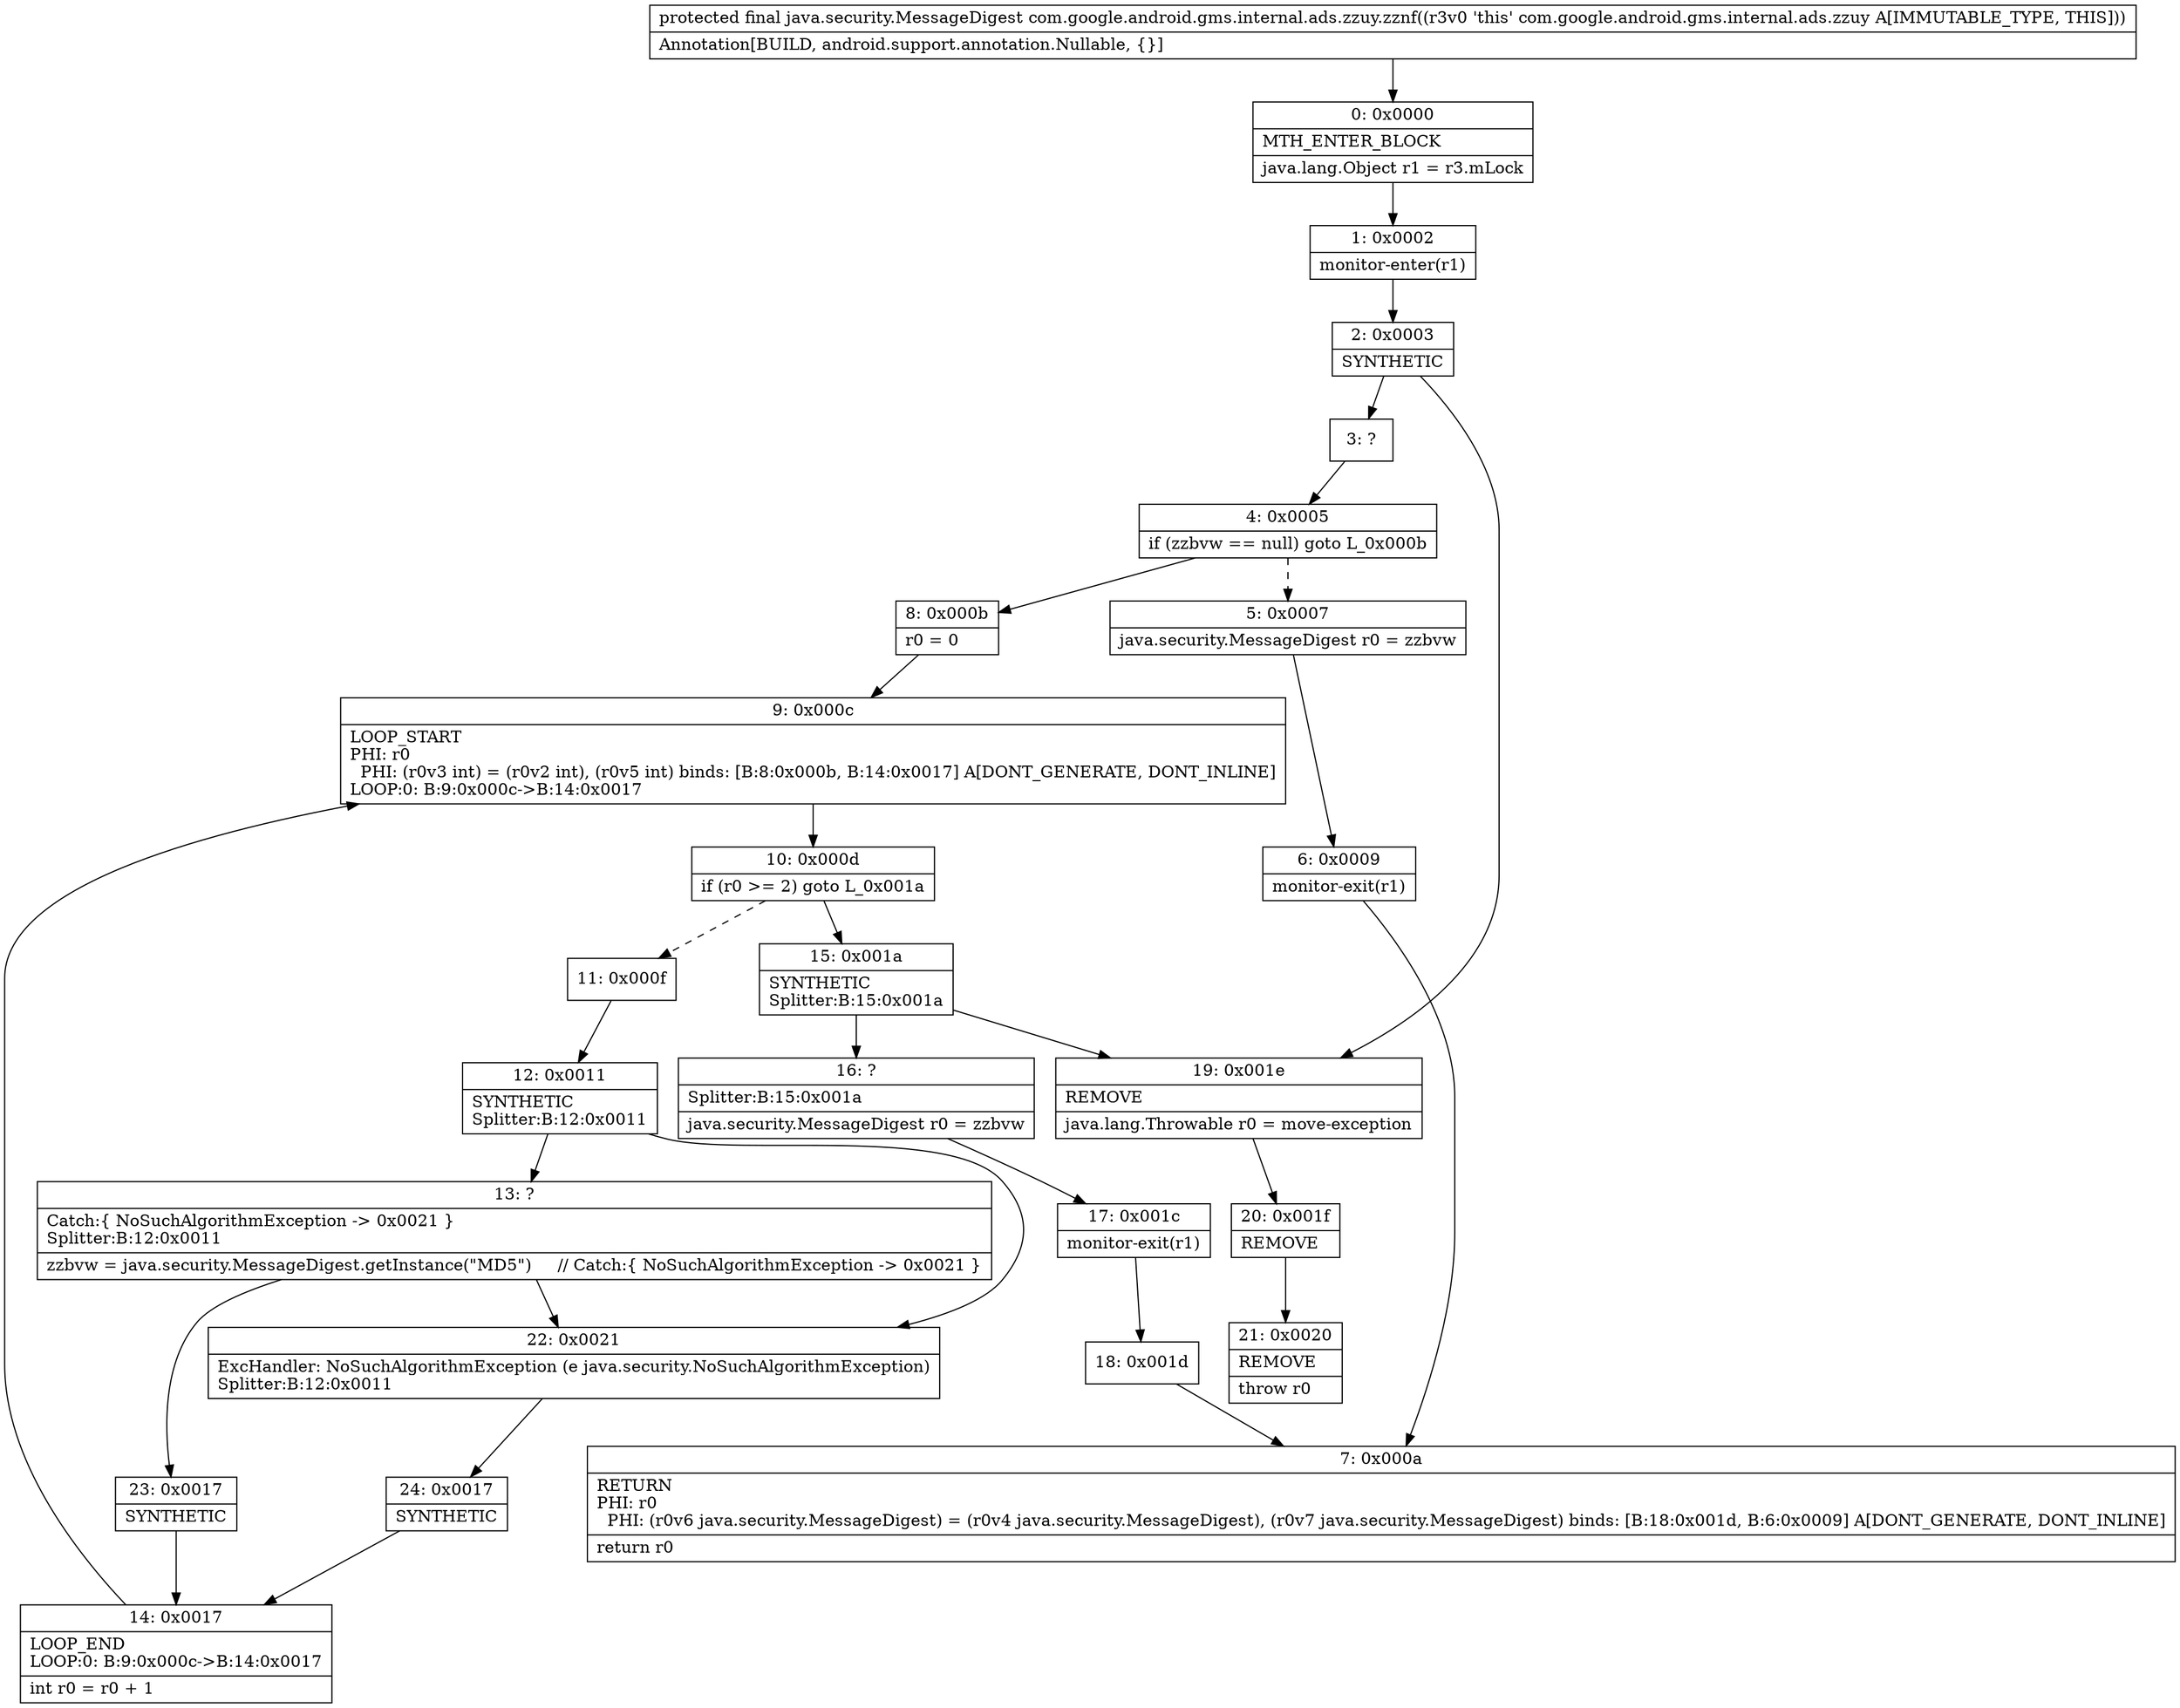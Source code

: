 digraph "CFG forcom.google.android.gms.internal.ads.zzuy.zznf()Ljava\/security\/MessageDigest;" {
Node_0 [shape=record,label="{0\:\ 0x0000|MTH_ENTER_BLOCK\l|java.lang.Object r1 = r3.mLock\l}"];
Node_1 [shape=record,label="{1\:\ 0x0002|monitor\-enter(r1)\l}"];
Node_2 [shape=record,label="{2\:\ 0x0003|SYNTHETIC\l}"];
Node_3 [shape=record,label="{3\:\ ?}"];
Node_4 [shape=record,label="{4\:\ 0x0005|if (zzbvw == null) goto L_0x000b\l}"];
Node_5 [shape=record,label="{5\:\ 0x0007|java.security.MessageDigest r0 = zzbvw\l}"];
Node_6 [shape=record,label="{6\:\ 0x0009|monitor\-exit(r1)\l}"];
Node_7 [shape=record,label="{7\:\ 0x000a|RETURN\lPHI: r0 \l  PHI: (r0v6 java.security.MessageDigest) = (r0v4 java.security.MessageDigest), (r0v7 java.security.MessageDigest) binds: [B:18:0x001d, B:6:0x0009] A[DONT_GENERATE, DONT_INLINE]\l|return r0\l}"];
Node_8 [shape=record,label="{8\:\ 0x000b|r0 = 0\l}"];
Node_9 [shape=record,label="{9\:\ 0x000c|LOOP_START\lPHI: r0 \l  PHI: (r0v3 int) = (r0v2 int), (r0v5 int) binds: [B:8:0x000b, B:14:0x0017] A[DONT_GENERATE, DONT_INLINE]\lLOOP:0: B:9:0x000c\-\>B:14:0x0017\l}"];
Node_10 [shape=record,label="{10\:\ 0x000d|if (r0 \>= 2) goto L_0x001a\l}"];
Node_11 [shape=record,label="{11\:\ 0x000f}"];
Node_12 [shape=record,label="{12\:\ 0x0011|SYNTHETIC\lSplitter:B:12:0x0011\l}"];
Node_13 [shape=record,label="{13\:\ ?|Catch:\{ NoSuchAlgorithmException \-\> 0x0021 \}\lSplitter:B:12:0x0011\l|zzbvw = java.security.MessageDigest.getInstance(\"MD5\")     \/\/ Catch:\{ NoSuchAlgorithmException \-\> 0x0021 \}\l}"];
Node_14 [shape=record,label="{14\:\ 0x0017|LOOP_END\lLOOP:0: B:9:0x000c\-\>B:14:0x0017\l|int r0 = r0 + 1\l}"];
Node_15 [shape=record,label="{15\:\ 0x001a|SYNTHETIC\lSplitter:B:15:0x001a\l}"];
Node_16 [shape=record,label="{16\:\ ?|Splitter:B:15:0x001a\l|java.security.MessageDigest r0 = zzbvw\l}"];
Node_17 [shape=record,label="{17\:\ 0x001c|monitor\-exit(r1)\l}"];
Node_18 [shape=record,label="{18\:\ 0x001d}"];
Node_19 [shape=record,label="{19\:\ 0x001e|REMOVE\l|java.lang.Throwable r0 = move\-exception\l}"];
Node_20 [shape=record,label="{20\:\ 0x001f|REMOVE\l}"];
Node_21 [shape=record,label="{21\:\ 0x0020|REMOVE\l|throw r0\l}"];
Node_22 [shape=record,label="{22\:\ 0x0021|ExcHandler: NoSuchAlgorithmException (e java.security.NoSuchAlgorithmException)\lSplitter:B:12:0x0011\l}"];
Node_23 [shape=record,label="{23\:\ 0x0017|SYNTHETIC\l}"];
Node_24 [shape=record,label="{24\:\ 0x0017|SYNTHETIC\l}"];
MethodNode[shape=record,label="{protected final java.security.MessageDigest com.google.android.gms.internal.ads.zzuy.zznf((r3v0 'this' com.google.android.gms.internal.ads.zzuy A[IMMUTABLE_TYPE, THIS]))  | Annotation[BUILD, android.support.annotation.Nullable, \{\}]\l}"];
MethodNode -> Node_0;
Node_0 -> Node_1;
Node_1 -> Node_2;
Node_2 -> Node_3;
Node_2 -> Node_19;
Node_3 -> Node_4;
Node_4 -> Node_5[style=dashed];
Node_4 -> Node_8;
Node_5 -> Node_6;
Node_6 -> Node_7;
Node_8 -> Node_9;
Node_9 -> Node_10;
Node_10 -> Node_11[style=dashed];
Node_10 -> Node_15;
Node_11 -> Node_12;
Node_12 -> Node_13;
Node_12 -> Node_22;
Node_13 -> Node_22;
Node_13 -> Node_23;
Node_14 -> Node_9;
Node_15 -> Node_16;
Node_15 -> Node_19;
Node_16 -> Node_17;
Node_17 -> Node_18;
Node_18 -> Node_7;
Node_19 -> Node_20;
Node_20 -> Node_21;
Node_22 -> Node_24;
Node_23 -> Node_14;
Node_24 -> Node_14;
}

